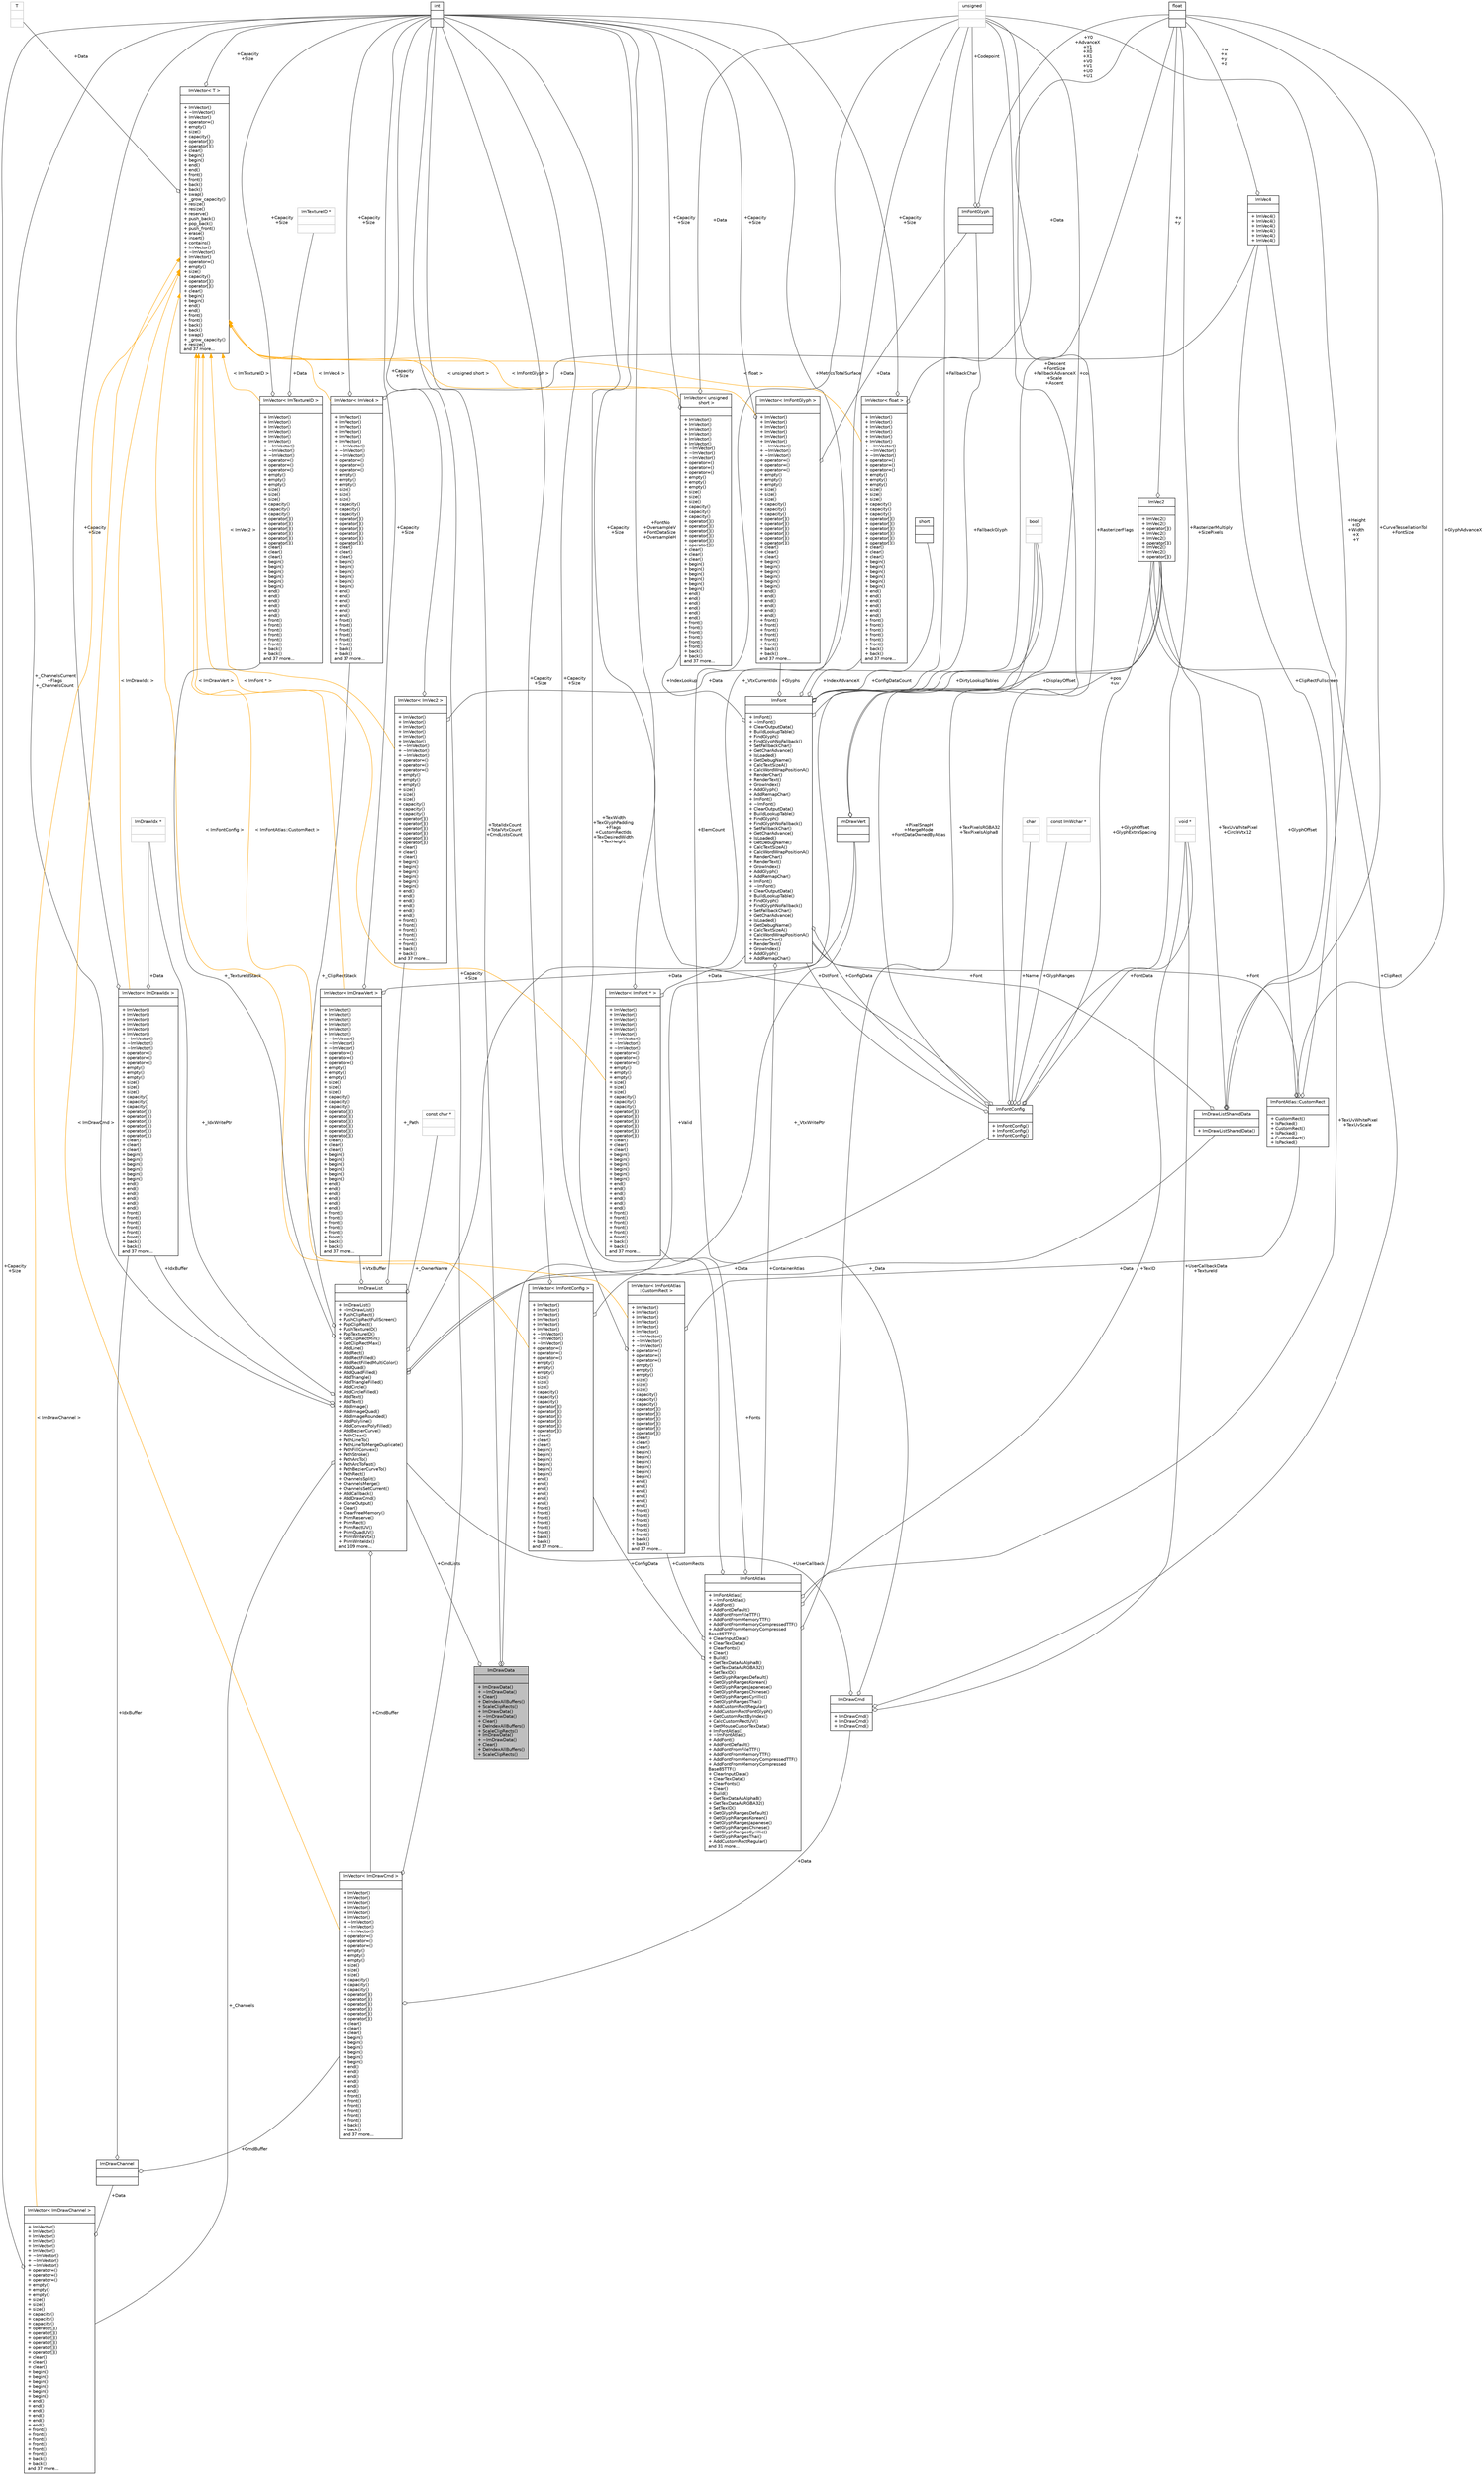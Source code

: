 digraph "ImDrawData"
{
 // INTERACTIVE_SVG=YES
  bgcolor="transparent";
  edge [fontname="Helvetica",fontsize="10",labelfontname="Helvetica",labelfontsize="10"];
  node [fontname="Helvetica",fontsize="10",shape=record];
  Node1 [label="{ImDrawData\n||+ ImDrawData()\l+ ~ImDrawData()\l+ Clear()\l+ DeIndexAllBuffers()\l+ ScaleClipRects()\l+ ImDrawData()\l+ ~ImDrawData()\l+ Clear()\l+ DeIndexAllBuffers()\l+ ScaleClipRects()\l+ ImDrawData()\l+ ~ImDrawData()\l+ Clear()\l+ DeIndexAllBuffers()\l+ ScaleClipRects()\l}",height=0.2,width=0.4,color="black", fillcolor="grey75", style="filled" fontcolor="black"];
  Node2 -> Node1 [color="grey25",fontsize="10",style="solid",label=" +TotalIdxCount\n+TotalVtxCount\n+CmdListsCount" ,arrowhead="odiamond",fontname="Helvetica"];
  Node2 [label="{int\n||}",height=0.2,width=0.4,color="black",URL="$d1/da0/classint.html"];
  Node3 -> Node1 [color="grey25",fontsize="10",style="solid",label=" +Valid" ,arrowhead="odiamond",fontname="Helvetica"];
  Node3 [label="{bool\n||}",height=0.2,width=0.4,color="grey75"];
  Node4 -> Node1 [color="grey25",fontsize="10",style="solid",label=" +CmdLists" ,arrowhead="odiamond",fontname="Helvetica"];
  Node4 [label="{ImDrawList\n||+ ImDrawList()\l+ ~ImDrawList()\l+ PushClipRect()\l+ PushClipRectFullScreen()\l+ PopClipRect()\l+ PushTextureID()\l+ PopTextureID()\l+ GetClipRectMin()\l+ GetClipRectMax()\l+ AddLine()\l+ AddRect()\l+ AddRectFilled()\l+ AddRectFilledMultiColor()\l+ AddQuad()\l+ AddQuadFilled()\l+ AddTriangle()\l+ AddTriangleFilled()\l+ AddCircle()\l+ AddCircleFilled()\l+ AddText()\l+ AddText()\l+ AddImage()\l+ AddImageQuad()\l+ AddImageRounded()\l+ AddPolyline()\l+ AddConvexPolyFilled()\l+ AddBezierCurve()\l+ PathClear()\l+ PathLineTo()\l+ PathLineToMergeDuplicate()\l+ PathFillConvex()\l+ PathStroke()\l+ PathArcTo()\l+ PathArcToFast()\l+ PathBezierCurveTo()\l+ PathRect()\l+ ChannelsSplit()\l+ ChannelsMerge()\l+ ChannelsSetCurrent()\l+ AddCallback()\l+ AddDrawCmd()\l+ CloneOutput()\l+ Clear()\l+ ClearFreeMemory()\l+ PrimReserve()\l+ PrimRect()\l+ PrimRectUV()\l+ PrimQuadUV()\l+ PrimWriteVtx()\l+ PrimWriteIdx()\land 109 more...\l}",height=0.2,width=0.4,color="black",URL="$d2/d31/structImDrawList.html"];
  Node5 -> Node4 [color="grey25",fontsize="10",style="solid",label=" +_ClipRectStack" ,arrowhead="odiamond",fontname="Helvetica"];
  Node5 [label="{ImVector\< ImVec4 \>\n||+ ImVector()\l+ ImVector()\l+ ImVector()\l+ ImVector()\l+ ImVector()\l+ ImVector()\l+ ~ImVector()\l+ ~ImVector()\l+ ~ImVector()\l+ operator=()\l+ operator=()\l+ operator=()\l+ empty()\l+ empty()\l+ empty()\l+ size()\l+ size()\l+ size()\l+ capacity()\l+ capacity()\l+ capacity()\l+ operator[]()\l+ operator[]()\l+ operator[]()\l+ operator[]()\l+ operator[]()\l+ operator[]()\l+ clear()\l+ clear()\l+ clear()\l+ begin()\l+ begin()\l+ begin()\l+ begin()\l+ begin()\l+ begin()\l+ end()\l+ end()\l+ end()\l+ end()\l+ end()\l+ end()\l+ front()\l+ front()\l+ front()\l+ front()\l+ front()\l+ front()\l+ back()\l+ back()\land 37 more...\l}",height=0.2,width=0.4,color="black",URL="$d3/d32/classImVector.html"];
  Node6 -> Node5 [color="grey25",fontsize="10",style="solid",label=" +Data" ,arrowhead="odiamond",fontname="Helvetica"];
  Node6 [label="{ImVec4\n||+ ImVec4()\l+ ImVec4()\l+ ImVec4()\l+ ImVec4()\l+ ImVec4()\l+ ImVec4()\l}",height=0.2,width=0.4,color="black",URL="$dc/dee/structImVec4.html"];
  Node7 -> Node6 [color="grey25",fontsize="10",style="solid",label=" +w\n+x\n+y\n+z" ,arrowhead="odiamond",fontname="Helvetica"];
  Node7 [label="{float\n||}",height=0.2,width=0.4,color="black",URL="$d4/dc3/classfloat.html"];
  Node2 -> Node5 [color="grey25",fontsize="10",style="solid",label=" +Capacity\n+Size" ,arrowhead="odiamond",fontname="Helvetica"];
  Node8 -> Node5 [dir="back",color="orange",fontsize="10",style="solid",label=" \< ImVec4 \>" ,fontname="Helvetica"];
  Node8 [label="{ImVector\< T \>\n||+ ImVector()\l+ ~ImVector()\l+ ImVector()\l+ operator=()\l+ empty()\l+ size()\l+ capacity()\l+ operator[]()\l+ operator[]()\l+ clear()\l+ begin()\l+ begin()\l+ end()\l+ end()\l+ front()\l+ front()\l+ back()\l+ back()\l+ swap()\l+ _grow_capacity()\l+ resize()\l+ resize()\l+ reserve()\l+ push_back()\l+ pop_back()\l+ push_front()\l+ erase()\l+ insert()\l+ contains()\l+ ImVector()\l+ ~ImVector()\l+ ImVector()\l+ operator=()\l+ empty()\l+ size()\l+ capacity()\l+ operator[]()\l+ operator[]()\l+ clear()\l+ begin()\l+ begin()\l+ end()\l+ end()\l+ front()\l+ front()\l+ back()\l+ back()\l+ swap()\l+ _grow_capacity()\l+ resize()\land 37 more...\l}",height=0.2,width=0.4,color="black",URL="$d3/d32/classImVector.html"];
  Node2 -> Node8 [color="grey25",fontsize="10",style="solid",label=" +Capacity\n+Size" ,arrowhead="odiamond",fontname="Helvetica"];
  Node9 -> Node8 [color="grey25",fontsize="10",style="solid",label=" +Data" ,arrowhead="odiamond",fontname="Helvetica"];
  Node9 [label="{T\n||}",height=0.2,width=0.4,color="grey75"];
  Node10 -> Node4 [color="grey25",fontsize="10",style="solid",label=" +_IdxWritePtr" ,arrowhead="odiamond",fontname="Helvetica"];
  Node10 [label="{ImDrawIdx *\n||}",height=0.2,width=0.4,color="grey75"];
  Node11 -> Node4 [color="grey25",fontsize="10",style="solid",label=" +VtxBuffer" ,arrowhead="odiamond",fontname="Helvetica"];
  Node11 [label="{ImVector\< ImDrawVert \>\n||+ ImVector()\l+ ImVector()\l+ ImVector()\l+ ImVector()\l+ ImVector()\l+ ImVector()\l+ ~ImVector()\l+ ~ImVector()\l+ ~ImVector()\l+ operator=()\l+ operator=()\l+ operator=()\l+ empty()\l+ empty()\l+ empty()\l+ size()\l+ size()\l+ size()\l+ capacity()\l+ capacity()\l+ capacity()\l+ operator[]()\l+ operator[]()\l+ operator[]()\l+ operator[]()\l+ operator[]()\l+ operator[]()\l+ clear()\l+ clear()\l+ clear()\l+ begin()\l+ begin()\l+ begin()\l+ begin()\l+ begin()\l+ begin()\l+ end()\l+ end()\l+ end()\l+ end()\l+ end()\l+ end()\l+ front()\l+ front()\l+ front()\l+ front()\l+ front()\l+ front()\l+ back()\l+ back()\land 37 more...\l}",height=0.2,width=0.4,color="black",URL="$d3/d32/classImVector.html"];
  Node2 -> Node11 [color="grey25",fontsize="10",style="solid",label=" +Capacity\n+Size" ,arrowhead="odiamond",fontname="Helvetica"];
  Node12 -> Node11 [color="grey25",fontsize="10",style="solid",label=" +Data" ,arrowhead="odiamond",fontname="Helvetica"];
  Node12 [label="{ImDrawVert\n||}",height=0.2,width=0.4,color="black",URL="$d3/dfa/structImDrawVert.html"];
  Node13 -> Node12 [color="grey25",fontsize="10",style="solid",label=" +pos\n+uv" ,arrowhead="odiamond",fontname="Helvetica"];
  Node13 [label="{ImVec2\n||+ ImVec2()\l+ ImVec2()\l+ operator[]()\l+ ImVec2()\l+ ImVec2()\l+ operator[]()\l+ ImVec2()\l+ ImVec2()\l+ operator[]()\l}",height=0.2,width=0.4,color="black",URL="$d3/dc2/structImVec2.html"];
  Node7 -> Node13 [color="grey25",fontsize="10",style="solid",label=" +x\n+y" ,arrowhead="odiamond",fontname="Helvetica"];
  Node14 -> Node12 [color="grey25",fontsize="10",style="solid",label=" +col" ,arrowhead="odiamond",fontname="Helvetica"];
  Node14 [label="{unsigned\n||}",height=0.2,width=0.4,color="grey75"];
  Node8 -> Node11 [dir="back",color="orange",fontsize="10",style="solid",label=" \< ImDrawVert \>" ,fontname="Helvetica"];
  Node15 -> Node4 [color="grey25",fontsize="10",style="solid",label=" +_Channels" ,arrowhead="odiamond",fontname="Helvetica"];
  Node15 [label="{ImVector\< ImDrawChannel \>\n||+ ImVector()\l+ ImVector()\l+ ImVector()\l+ ImVector()\l+ ImVector()\l+ ImVector()\l+ ~ImVector()\l+ ~ImVector()\l+ ~ImVector()\l+ operator=()\l+ operator=()\l+ operator=()\l+ empty()\l+ empty()\l+ empty()\l+ size()\l+ size()\l+ size()\l+ capacity()\l+ capacity()\l+ capacity()\l+ operator[]()\l+ operator[]()\l+ operator[]()\l+ operator[]()\l+ operator[]()\l+ operator[]()\l+ clear()\l+ clear()\l+ clear()\l+ begin()\l+ begin()\l+ begin()\l+ begin()\l+ begin()\l+ begin()\l+ end()\l+ end()\l+ end()\l+ end()\l+ end()\l+ end()\l+ front()\l+ front()\l+ front()\l+ front()\l+ front()\l+ front()\l+ back()\l+ back()\land 37 more...\l}",height=0.2,width=0.4,color="black",URL="$d3/d32/classImVector.html"];
  Node2 -> Node15 [color="grey25",fontsize="10",style="solid",label=" +Capacity\n+Size" ,arrowhead="odiamond",fontname="Helvetica"];
  Node16 -> Node15 [color="grey25",fontsize="10",style="solid",label=" +Data" ,arrowhead="odiamond",fontname="Helvetica"];
  Node16 [label="{ImDrawChannel\n||}",height=0.2,width=0.4,color="black",URL="$d7/d3a/structImDrawChannel.html"];
  Node17 -> Node16 [color="grey25",fontsize="10",style="solid",label=" +CmdBuffer" ,arrowhead="odiamond",fontname="Helvetica"];
  Node17 [label="{ImVector\< ImDrawCmd \>\n||+ ImVector()\l+ ImVector()\l+ ImVector()\l+ ImVector()\l+ ImVector()\l+ ImVector()\l+ ~ImVector()\l+ ~ImVector()\l+ ~ImVector()\l+ operator=()\l+ operator=()\l+ operator=()\l+ empty()\l+ empty()\l+ empty()\l+ size()\l+ size()\l+ size()\l+ capacity()\l+ capacity()\l+ capacity()\l+ operator[]()\l+ operator[]()\l+ operator[]()\l+ operator[]()\l+ operator[]()\l+ operator[]()\l+ clear()\l+ clear()\l+ clear()\l+ begin()\l+ begin()\l+ begin()\l+ begin()\l+ begin()\l+ begin()\l+ end()\l+ end()\l+ end()\l+ end()\l+ end()\l+ end()\l+ front()\l+ front()\l+ front()\l+ front()\l+ front()\l+ front()\l+ back()\l+ back()\land 37 more...\l}",height=0.2,width=0.4,color="black",URL="$d3/d32/classImVector.html"];
  Node18 -> Node17 [color="grey25",fontsize="10",style="solid",label=" +Data" ,arrowhead="odiamond",fontname="Helvetica"];
  Node18 [label="{ImDrawCmd\n||+ ImDrawCmd()\l+ ImDrawCmd()\l+ ImDrawCmd()\l}",height=0.2,width=0.4,color="black",URL="$d9/de6/structImDrawCmd.html"];
  Node6 -> Node18 [color="grey25",fontsize="10",style="solid",label=" +ClipRect" ,arrowhead="odiamond",fontname="Helvetica"];
  Node14 -> Node18 [color="grey25",fontsize="10",style="solid",label=" +ElemCount" ,arrowhead="odiamond",fontname="Helvetica"];
  Node19 -> Node18 [color="grey25",fontsize="10",style="solid",label=" +UserCallbackData\n+TextureId" ,arrowhead="odiamond",fontname="Helvetica"];
  Node19 [label="{void *\n||}",height=0.2,width=0.4,color="grey75"];
  Node4 -> Node18 [color="grey25",fontsize="10",style="solid",label=" +UserCallback" ,arrowhead="odiamond",fontname="Helvetica"];
  Node2 -> Node17 [color="grey25",fontsize="10",style="solid",label=" +Capacity\n+Size" ,arrowhead="odiamond",fontname="Helvetica"];
  Node8 -> Node17 [dir="back",color="orange",fontsize="10",style="solid",label=" \< ImDrawCmd \>" ,fontname="Helvetica"];
  Node20 -> Node16 [color="grey25",fontsize="10",style="solid",label=" +IdxBuffer" ,arrowhead="odiamond",fontname="Helvetica"];
  Node20 [label="{ImVector\< ImDrawIdx \>\n||+ ImVector()\l+ ImVector()\l+ ImVector()\l+ ImVector()\l+ ImVector()\l+ ImVector()\l+ ~ImVector()\l+ ~ImVector()\l+ ~ImVector()\l+ operator=()\l+ operator=()\l+ operator=()\l+ empty()\l+ empty()\l+ empty()\l+ size()\l+ size()\l+ size()\l+ capacity()\l+ capacity()\l+ capacity()\l+ operator[]()\l+ operator[]()\l+ operator[]()\l+ operator[]()\l+ operator[]()\l+ operator[]()\l+ clear()\l+ clear()\l+ clear()\l+ begin()\l+ begin()\l+ begin()\l+ begin()\l+ begin()\l+ begin()\l+ end()\l+ end()\l+ end()\l+ end()\l+ end()\l+ end()\l+ front()\l+ front()\l+ front()\l+ front()\l+ front()\l+ front()\l+ back()\l+ back()\land 37 more...\l}",height=0.2,width=0.4,color="black",URL="$d3/d32/classImVector.html"];
  Node10 -> Node20 [color="grey25",fontsize="10",style="solid",label=" +Data" ,arrowhead="odiamond",fontname="Helvetica"];
  Node2 -> Node20 [color="grey25",fontsize="10",style="solid",label=" +Capacity\n+Size" ,arrowhead="odiamond",fontname="Helvetica"];
  Node8 -> Node20 [dir="back",color="orange",fontsize="10",style="solid",label=" \< ImDrawIdx \>" ,fontname="Helvetica"];
  Node8 -> Node15 [dir="back",color="orange",fontsize="10",style="solid",label=" \< ImDrawChannel \>" ,fontname="Helvetica"];
  Node21 -> Node4 [color="grey25",fontsize="10",style="solid",label=" +_Path" ,arrowhead="odiamond",fontname="Helvetica"];
  Node21 [label="{ImVector\< ImVec2 \>\n||+ ImVector()\l+ ImVector()\l+ ImVector()\l+ ImVector()\l+ ImVector()\l+ ImVector()\l+ ~ImVector()\l+ ~ImVector()\l+ ~ImVector()\l+ operator=()\l+ operator=()\l+ operator=()\l+ empty()\l+ empty()\l+ empty()\l+ size()\l+ size()\l+ size()\l+ capacity()\l+ capacity()\l+ capacity()\l+ operator[]()\l+ operator[]()\l+ operator[]()\l+ operator[]()\l+ operator[]()\l+ operator[]()\l+ clear()\l+ clear()\l+ clear()\l+ begin()\l+ begin()\l+ begin()\l+ begin()\l+ begin()\l+ begin()\l+ end()\l+ end()\l+ end()\l+ end()\l+ end()\l+ end()\l+ front()\l+ front()\l+ front()\l+ front()\l+ front()\l+ front()\l+ back()\l+ back()\land 37 more...\l}",height=0.2,width=0.4,color="black",URL="$d3/d32/classImVector.html"];
  Node13 -> Node21 [color="grey25",fontsize="10",style="solid",label=" +Data" ,arrowhead="odiamond",fontname="Helvetica"];
  Node2 -> Node21 [color="grey25",fontsize="10",style="solid",label=" +Capacity\n+Size" ,arrowhead="odiamond",fontname="Helvetica"];
  Node8 -> Node21 [dir="back",color="orange",fontsize="10",style="solid",label=" \< ImVec2 \>" ,fontname="Helvetica"];
  Node22 -> Node4 [color="grey25",fontsize="10",style="solid",label=" +_Data" ,arrowhead="odiamond",fontname="Helvetica"];
  Node22 [label="{ImDrawListSharedData\n||+ ImDrawListSharedData()\l}",height=0.2,width=0.4,color="black",URL="$d2/d89/structImDrawListSharedData.html"];
  Node13 -> Node22 [color="grey25",fontsize="10",style="solid",label=" +TexUvWhitePixel\n+CircleVtx12" ,arrowhead="odiamond",fontname="Helvetica"];
  Node6 -> Node22 [color="grey25",fontsize="10",style="solid",label=" +ClipRectFullscreen" ,arrowhead="odiamond",fontname="Helvetica"];
  Node7 -> Node22 [color="grey25",fontsize="10",style="solid",label=" +CurveTessellationTol\n+FontSize" ,arrowhead="odiamond",fontname="Helvetica"];
  Node23 -> Node22 [color="grey25",fontsize="10",style="solid",label=" +Font" ,arrowhead="odiamond",fontname="Helvetica"];
  Node23 [label="{ImFont\n||+ ImFont()\l+ ~ImFont()\l+ ClearOutputData()\l+ BuildLookupTable()\l+ FindGlyph()\l+ FindGlyphNoFallback()\l+ SetFallbackChar()\l+ GetCharAdvance()\l+ IsLoaded()\l+ GetDebugName()\l+ CalcTextSizeA()\l+ CalcWordWrapPositionA()\l+ RenderChar()\l+ RenderText()\l+ GrowIndex()\l+ AddGlyph()\l+ AddRemapChar()\l+ ImFont()\l+ ~ImFont()\l+ ClearOutputData()\l+ BuildLookupTable()\l+ FindGlyph()\l+ FindGlyphNoFallback()\l+ SetFallbackChar()\l+ GetCharAdvance()\l+ IsLoaded()\l+ GetDebugName()\l+ CalcTextSizeA()\l+ CalcWordWrapPositionA()\l+ RenderChar()\l+ RenderText()\l+ GrowIndex()\l+ AddGlyph()\l+ AddRemapChar()\l+ ImFont()\l+ ~ImFont()\l+ ClearOutputData()\l+ BuildLookupTable()\l+ FindGlyph()\l+ FindGlyphNoFallback()\l+ SetFallbackChar()\l+ GetCharAdvance()\l+ IsLoaded()\l+ GetDebugName()\l+ CalcTextSizeA()\l+ CalcWordWrapPositionA()\l+ RenderChar()\l+ RenderText()\l+ GrowIndex()\l+ AddGlyph()\l+ AddRemapChar()\l}",height=0.2,width=0.4,color="black",URL="$dd/d61/structImFont.html"];
  Node24 -> Node23 [color="grey25",fontsize="10",style="solid",label=" +Glyphs" ,arrowhead="odiamond",fontname="Helvetica"];
  Node24 [label="{ImVector\< ImFontGlyph \>\n||+ ImVector()\l+ ImVector()\l+ ImVector()\l+ ImVector()\l+ ImVector()\l+ ImVector()\l+ ~ImVector()\l+ ~ImVector()\l+ ~ImVector()\l+ operator=()\l+ operator=()\l+ operator=()\l+ empty()\l+ empty()\l+ empty()\l+ size()\l+ size()\l+ size()\l+ capacity()\l+ capacity()\l+ capacity()\l+ operator[]()\l+ operator[]()\l+ operator[]()\l+ operator[]()\l+ operator[]()\l+ operator[]()\l+ clear()\l+ clear()\l+ clear()\l+ begin()\l+ begin()\l+ begin()\l+ begin()\l+ begin()\l+ begin()\l+ end()\l+ end()\l+ end()\l+ end()\l+ end()\l+ end()\l+ front()\l+ front()\l+ front()\l+ front()\l+ front()\l+ front()\l+ back()\l+ back()\land 37 more...\l}",height=0.2,width=0.4,color="black",URL="$d3/d32/classImVector.html"];
  Node25 -> Node24 [color="grey25",fontsize="10",style="solid",label=" +Data" ,arrowhead="odiamond",fontname="Helvetica"];
  Node25 [label="{ImFontGlyph\n||}",height=0.2,width=0.4,color="black",URL="$d3/db9/structImFontGlyph.html"];
  Node7 -> Node25 [color="grey25",fontsize="10",style="solid",label=" +Y0\n+AdvanceX\n+Y1\n+X0\n+X1\n+V0\n+V1\n+U0\n+U1" ,arrowhead="odiamond",fontname="Helvetica"];
  Node14 -> Node25 [color="grey25",fontsize="10",style="solid",label=" +Codepoint" ,arrowhead="odiamond",fontname="Helvetica"];
  Node2 -> Node24 [color="grey25",fontsize="10",style="solid",label=" +Capacity\n+Size" ,arrowhead="odiamond",fontname="Helvetica"];
  Node8 -> Node24 [dir="back",color="orange",fontsize="10",style="solid",label=" \< ImFontGlyph \>" ,fontname="Helvetica"];
  Node13 -> Node23 [color="grey25",fontsize="10",style="solid",label=" +DisplayOffset" ,arrowhead="odiamond",fontname="Helvetica"];
  Node26 -> Node23 [color="grey25",fontsize="10",style="solid",label=" +IndexLookup" ,arrowhead="odiamond",fontname="Helvetica"];
  Node26 [label="{ImVector\< unsigned\l short \>\n||+ ImVector()\l+ ImVector()\l+ ImVector()\l+ ImVector()\l+ ImVector()\l+ ImVector()\l+ ~ImVector()\l+ ~ImVector()\l+ ~ImVector()\l+ operator=()\l+ operator=()\l+ operator=()\l+ empty()\l+ empty()\l+ empty()\l+ size()\l+ size()\l+ size()\l+ capacity()\l+ capacity()\l+ capacity()\l+ operator[]()\l+ operator[]()\l+ operator[]()\l+ operator[]()\l+ operator[]()\l+ operator[]()\l+ clear()\l+ clear()\l+ clear()\l+ begin()\l+ begin()\l+ begin()\l+ begin()\l+ begin()\l+ begin()\l+ end()\l+ end()\l+ end()\l+ end()\l+ end()\l+ end()\l+ front()\l+ front()\l+ front()\l+ front()\l+ front()\l+ front()\l+ back()\l+ back()\land 37 more...\l}",height=0.2,width=0.4,color="black",URL="$d3/d32/classImVector.html"];
  Node2 -> Node26 [color="grey25",fontsize="10",style="solid",label=" +Capacity\n+Size" ,arrowhead="odiamond",fontname="Helvetica"];
  Node14 -> Node26 [color="grey25",fontsize="10",style="solid",label=" +Data" ,arrowhead="odiamond",fontname="Helvetica"];
  Node8 -> Node26 [dir="back",color="orange",fontsize="10",style="solid",label=" \< unsigned short \>" ,fontname="Helvetica"];
  Node27 -> Node23 [color="grey25",fontsize="10",style="solid",label=" +ConfigDataCount" ,arrowhead="odiamond",fontname="Helvetica"];
  Node27 [label="{short\n||}",height=0.2,width=0.4,color="black",URL="$dc/d10/classshort.html"];
  Node7 -> Node23 [color="grey25",fontsize="10",style="solid",label=" +Descent\n+FontSize\n+FallbackAdvanceX\n+Scale\n+Ascent" ,arrowhead="odiamond",fontname="Helvetica"];
  Node28 -> Node23 [color="grey25",fontsize="10",style="solid",label=" +ConfigData" ,arrowhead="odiamond",fontname="Helvetica"];
  Node28 [label="{ImFontConfig\n||+ ImFontConfig()\l+ ImFontConfig()\l+ ImFontConfig()\l}",height=0.2,width=0.4,color="black",URL="$df/d67/structImFontConfig.html"];
  Node13 -> Node28 [color="grey25",fontsize="10",style="solid",label=" +GlyphOffset\n+GlyphExtraSpacing" ,arrowhead="odiamond",fontname="Helvetica"];
  Node29 -> Node28 [color="grey25",fontsize="10",style="solid",label=" +Name" ,arrowhead="odiamond",fontname="Helvetica"];
  Node29 [label="{char\n||}",height=0.2,width=0.4,color="grey75"];
  Node7 -> Node28 [color="grey25",fontsize="10",style="solid",label=" +RasterizerMultiply\n+SizePixels" ,arrowhead="odiamond",fontname="Helvetica"];
  Node30 -> Node28 [color="grey25",fontsize="10",style="solid",label=" +GlyphRanges" ,arrowhead="odiamond",fontname="Helvetica"];
  Node30 [label="{const ImWchar *\n||}",height=0.2,width=0.4,color="grey75"];
  Node2 -> Node28 [color="grey25",fontsize="10",style="solid",label=" +FontNo\n+OversampleV\n+FontDataSize\n+OversampleH" ,arrowhead="odiamond",fontname="Helvetica"];
  Node3 -> Node28 [color="grey25",fontsize="10",style="solid",label=" +PixelSnapH\n+MergeMode\n+FontDataOwnedByAtlas" ,arrowhead="odiamond",fontname="Helvetica"];
  Node14 -> Node28 [color="grey25",fontsize="10",style="solid",label=" +RasterizerFlags" ,arrowhead="odiamond",fontname="Helvetica"];
  Node23 -> Node28 [color="grey25",fontsize="10",style="solid",label=" +DstFont" ,arrowhead="odiamond",fontname="Helvetica"];
  Node19 -> Node28 [color="grey25",fontsize="10",style="solid",label=" +FontData" ,arrowhead="odiamond",fontname="Helvetica"];
  Node25 -> Node23 [color="grey25",fontsize="10",style="solid",label=" +FallbackGlyph" ,arrowhead="odiamond",fontname="Helvetica"];
  Node2 -> Node23 [color="grey25",fontsize="10",style="solid",label=" +MetricsTotalSurface" ,arrowhead="odiamond",fontname="Helvetica"];
  Node31 -> Node23 [color="grey25",fontsize="10",style="solid",label=" +ContainerAtlas" ,arrowhead="odiamond",fontname="Helvetica"];
  Node31 [label="{ImFontAtlas\n||+ ImFontAtlas()\l+ ~ImFontAtlas()\l+ AddFont()\l+ AddFontDefault()\l+ AddFontFromFileTTF()\l+ AddFontFromMemoryTTF()\l+ AddFontFromMemoryCompressedTTF()\l+ AddFontFromMemoryCompressed\lBase85TTF()\l+ ClearInputData()\l+ ClearTexData()\l+ ClearFonts()\l+ Clear()\l+ Build()\l+ GetTexDataAsAlpha8()\l+ GetTexDataAsRGBA32()\l+ SetTexID()\l+ GetGlyphRangesDefault()\l+ GetGlyphRangesKorean()\l+ GetGlyphRangesJapanese()\l+ GetGlyphRangesChinese()\l+ GetGlyphRangesCyrillic()\l+ GetGlyphRangesThai()\l+ AddCustomRectRegular()\l+ AddCustomRectFontGlyph()\l+ GetCustomRectByIndex()\l+ CalcCustomRectUV()\l+ GetMouseCursorTexData()\l+ ImFontAtlas()\l+ ~ImFontAtlas()\l+ AddFont()\l+ AddFontDefault()\l+ AddFontFromFileTTF()\l+ AddFontFromMemoryTTF()\l+ AddFontFromMemoryCompressedTTF()\l+ AddFontFromMemoryCompressed\lBase85TTF()\l+ ClearInputData()\l+ ClearTexData()\l+ ClearFonts()\l+ Clear()\l+ Build()\l+ GetTexDataAsAlpha8()\l+ GetTexDataAsRGBA32()\l+ SetTexID()\l+ GetGlyphRangesDefault()\l+ GetGlyphRangesKorean()\l+ GetGlyphRangesJapanese()\l+ GetGlyphRangesChinese()\l+ GetGlyphRangesCyrillic()\l+ GetGlyphRangesThai()\l+ AddCustomRectRegular()\land 31 more...\l}",height=0.2,width=0.4,color="black",URL="$dc/d21/structImFontAtlas.html"];
  Node32 -> Node31 [color="grey25",fontsize="10",style="solid",label=" +Fonts" ,arrowhead="odiamond",fontname="Helvetica"];
  Node32 [label="{ImVector\< ImFont * \>\n||+ ImVector()\l+ ImVector()\l+ ImVector()\l+ ImVector()\l+ ImVector()\l+ ImVector()\l+ ~ImVector()\l+ ~ImVector()\l+ ~ImVector()\l+ operator=()\l+ operator=()\l+ operator=()\l+ empty()\l+ empty()\l+ empty()\l+ size()\l+ size()\l+ size()\l+ capacity()\l+ capacity()\l+ capacity()\l+ operator[]()\l+ operator[]()\l+ operator[]()\l+ operator[]()\l+ operator[]()\l+ operator[]()\l+ clear()\l+ clear()\l+ clear()\l+ begin()\l+ begin()\l+ begin()\l+ begin()\l+ begin()\l+ begin()\l+ end()\l+ end()\l+ end()\l+ end()\l+ end()\l+ end()\l+ front()\l+ front()\l+ front()\l+ front()\l+ front()\l+ front()\l+ back()\l+ back()\land 37 more...\l}",height=0.2,width=0.4,color="black",URL="$d3/d32/classImVector.html"];
  Node2 -> Node32 [color="grey25",fontsize="10",style="solid",label=" +Capacity\n+Size" ,arrowhead="odiamond",fontname="Helvetica"];
  Node23 -> Node32 [color="grey25",fontsize="10",style="solid",label=" +Data" ,arrowhead="odiamond",fontname="Helvetica"];
  Node8 -> Node32 [dir="back",color="orange",fontsize="10",style="solid",label=" \< ImFont * \>" ,fontname="Helvetica"];
  Node13 -> Node31 [color="grey25",fontsize="10",style="solid",label=" +TexUvWhitePixel\n+TexUvScale" ,arrowhead="odiamond",fontname="Helvetica"];
  Node2 -> Node31 [color="grey25",fontsize="10",style="solid",label=" +TexWidth\n+TexGlyphPadding\n+Flags\n+CustomRectIds\n+TexDesiredWidth\n+TexHeight" ,arrowhead="odiamond",fontname="Helvetica"];
  Node33 -> Node31 [color="grey25",fontsize="10",style="solid",label=" +ConfigData" ,arrowhead="odiamond",fontname="Helvetica"];
  Node33 [label="{ImVector\< ImFontConfig \>\n||+ ImVector()\l+ ImVector()\l+ ImVector()\l+ ImVector()\l+ ImVector()\l+ ImVector()\l+ ~ImVector()\l+ ~ImVector()\l+ ~ImVector()\l+ operator=()\l+ operator=()\l+ operator=()\l+ empty()\l+ empty()\l+ empty()\l+ size()\l+ size()\l+ size()\l+ capacity()\l+ capacity()\l+ capacity()\l+ operator[]()\l+ operator[]()\l+ operator[]()\l+ operator[]()\l+ operator[]()\l+ operator[]()\l+ clear()\l+ clear()\l+ clear()\l+ begin()\l+ begin()\l+ begin()\l+ begin()\l+ begin()\l+ begin()\l+ end()\l+ end()\l+ end()\l+ end()\l+ end()\l+ end()\l+ front()\l+ front()\l+ front()\l+ front()\l+ front()\l+ front()\l+ back()\l+ back()\land 37 more...\l}",height=0.2,width=0.4,color="black",URL="$d3/d32/classImVector.html"];
  Node28 -> Node33 [color="grey25",fontsize="10",style="solid",label=" +Data" ,arrowhead="odiamond",fontname="Helvetica"];
  Node2 -> Node33 [color="grey25",fontsize="10",style="solid",label=" +Capacity\n+Size" ,arrowhead="odiamond",fontname="Helvetica"];
  Node8 -> Node33 [dir="back",color="orange",fontsize="10",style="solid",label=" \< ImFontConfig \>" ,fontname="Helvetica"];
  Node34 -> Node31 [color="grey25",fontsize="10",style="solid",label=" +CustomRects" ,arrowhead="odiamond",fontname="Helvetica"];
  Node34 [label="{ImVector\< ImFontAtlas\l::CustomRect \>\n||+ ImVector()\l+ ImVector()\l+ ImVector()\l+ ImVector()\l+ ImVector()\l+ ImVector()\l+ ~ImVector()\l+ ~ImVector()\l+ ~ImVector()\l+ operator=()\l+ operator=()\l+ operator=()\l+ empty()\l+ empty()\l+ empty()\l+ size()\l+ size()\l+ size()\l+ capacity()\l+ capacity()\l+ capacity()\l+ operator[]()\l+ operator[]()\l+ operator[]()\l+ operator[]()\l+ operator[]()\l+ operator[]()\l+ clear()\l+ clear()\l+ clear()\l+ begin()\l+ begin()\l+ begin()\l+ begin()\l+ begin()\l+ begin()\l+ end()\l+ end()\l+ end()\l+ end()\l+ end()\l+ end()\l+ front()\l+ front()\l+ front()\l+ front()\l+ front()\l+ front()\l+ back()\l+ back()\land 37 more...\l}",height=0.2,width=0.4,color="black",URL="$d3/d32/classImVector.html"];
  Node35 -> Node34 [color="grey25",fontsize="10",style="solid",label=" +Data" ,arrowhead="odiamond",fontname="Helvetica"];
  Node35 [label="{ImFontAtlas::CustomRect\n||+ CustomRect()\l+ IsPacked()\l+ CustomRect()\l+ IsPacked()\l+ CustomRect()\l+ IsPacked()\l}",height=0.2,width=0.4,color="black",URL="$dc/d59/structImFontAtlas_1_1CustomRect.html"];
  Node13 -> Node35 [color="grey25",fontsize="10",style="solid",label=" +GlyphOffset" ,arrowhead="odiamond",fontname="Helvetica"];
  Node7 -> Node35 [color="grey25",fontsize="10",style="solid",label=" +GlyphAdvanceX" ,arrowhead="odiamond",fontname="Helvetica"];
  Node14 -> Node35 [color="grey25",fontsize="10",style="solid",label=" +Height\n+ID\n+Width\n+X\n+Y" ,arrowhead="odiamond",fontname="Helvetica"];
  Node23 -> Node35 [color="grey25",fontsize="10",style="solid",label=" +Font" ,arrowhead="odiamond",fontname="Helvetica"];
  Node2 -> Node34 [color="grey25",fontsize="10",style="solid",label=" +Capacity\n+Size" ,arrowhead="odiamond",fontname="Helvetica"];
  Node8 -> Node34 [dir="back",color="orange",fontsize="10",style="solid",label=" \< ImFontAtlas::CustomRect \>" ,fontname="Helvetica"];
  Node14 -> Node31 [color="grey25",fontsize="10",style="solid",label=" +TexPixelsRGBA32\n+TexPixelsAlpha8" ,arrowhead="odiamond",fontname="Helvetica"];
  Node19 -> Node31 [color="grey25",fontsize="10",style="solid",label=" +TexID" ,arrowhead="odiamond",fontname="Helvetica"];
  Node3 -> Node23 [color="grey25",fontsize="10",style="solid",label=" +DirtyLookupTables" ,arrowhead="odiamond",fontname="Helvetica"];
  Node14 -> Node23 [color="grey25",fontsize="10",style="solid",label=" +FallbackChar" ,arrowhead="odiamond",fontname="Helvetica"];
  Node36 -> Node23 [color="grey25",fontsize="10",style="solid",label=" +IndexAdvanceX" ,arrowhead="odiamond",fontname="Helvetica"];
  Node36 [label="{ImVector\< float \>\n||+ ImVector()\l+ ImVector()\l+ ImVector()\l+ ImVector()\l+ ImVector()\l+ ImVector()\l+ ~ImVector()\l+ ~ImVector()\l+ ~ImVector()\l+ operator=()\l+ operator=()\l+ operator=()\l+ empty()\l+ empty()\l+ empty()\l+ size()\l+ size()\l+ size()\l+ capacity()\l+ capacity()\l+ capacity()\l+ operator[]()\l+ operator[]()\l+ operator[]()\l+ operator[]()\l+ operator[]()\l+ operator[]()\l+ clear()\l+ clear()\l+ clear()\l+ begin()\l+ begin()\l+ begin()\l+ begin()\l+ begin()\l+ begin()\l+ end()\l+ end()\l+ end()\l+ end()\l+ end()\l+ end()\l+ front()\l+ front()\l+ front()\l+ front()\l+ front()\l+ front()\l+ back()\l+ back()\land 37 more...\l}",height=0.2,width=0.4,color="black",URL="$d3/d32/classImVector.html"];
  Node7 -> Node36 [color="grey25",fontsize="10",style="solid",label=" +Data" ,arrowhead="odiamond",fontname="Helvetica"];
  Node2 -> Node36 [color="grey25",fontsize="10",style="solid",label=" +Capacity\n+Size" ,arrowhead="odiamond",fontname="Helvetica"];
  Node8 -> Node36 [dir="back",color="orange",fontsize="10",style="solid",label=" \< float \>" ,fontname="Helvetica"];
  Node2 -> Node4 [color="grey25",fontsize="10",style="solid",label=" +_ChannelsCurrent\n+Flags\n+_ChannelsCount" ,arrowhead="odiamond",fontname="Helvetica"];
  Node12 -> Node4 [color="grey25",fontsize="10",style="solid",label=" +_VtxWritePtr" ,arrowhead="odiamond",fontname="Helvetica"];
  Node37 -> Node4 [color="grey25",fontsize="10",style="solid",label=" +_OwnerName" ,arrowhead="odiamond",fontname="Helvetica"];
  Node37 [label="{const char *\n||}",height=0.2,width=0.4,color="grey75"];
  Node17 -> Node4 [color="grey25",fontsize="10",style="solid",label=" +CmdBuffer" ,arrowhead="odiamond",fontname="Helvetica"];
  Node14 -> Node4 [color="grey25",fontsize="10",style="solid",label=" +_VtxCurrentIdx" ,arrowhead="odiamond",fontname="Helvetica"];
  Node20 -> Node4 [color="grey25",fontsize="10",style="solid",label=" +IdxBuffer" ,arrowhead="odiamond",fontname="Helvetica"];
  Node38 -> Node4 [color="grey25",fontsize="10",style="solid",label=" +_TextureIdStack" ,arrowhead="odiamond",fontname="Helvetica"];
  Node38 [label="{ImVector\< ImTextureID \>\n||+ ImVector()\l+ ImVector()\l+ ImVector()\l+ ImVector()\l+ ImVector()\l+ ImVector()\l+ ~ImVector()\l+ ~ImVector()\l+ ~ImVector()\l+ operator=()\l+ operator=()\l+ operator=()\l+ empty()\l+ empty()\l+ empty()\l+ size()\l+ size()\l+ size()\l+ capacity()\l+ capacity()\l+ capacity()\l+ operator[]()\l+ operator[]()\l+ operator[]()\l+ operator[]()\l+ operator[]()\l+ operator[]()\l+ clear()\l+ clear()\l+ clear()\l+ begin()\l+ begin()\l+ begin()\l+ begin()\l+ begin()\l+ begin()\l+ end()\l+ end()\l+ end()\l+ end()\l+ end()\l+ end()\l+ front()\l+ front()\l+ front()\l+ front()\l+ front()\l+ front()\l+ back()\l+ back()\land 37 more...\l}",height=0.2,width=0.4,color="black",URL="$d3/d32/classImVector.html"];
  Node2 -> Node38 [color="grey25",fontsize="10",style="solid",label=" +Capacity\n+Size" ,arrowhead="odiamond",fontname="Helvetica"];
  Node39 -> Node38 [color="grey25",fontsize="10",style="solid",label=" +Data" ,arrowhead="odiamond",fontname="Helvetica"];
  Node39 [label="{ImTextureID *\n||}",height=0.2,width=0.4,color="grey75"];
  Node8 -> Node38 [dir="back",color="orange",fontsize="10",style="solid",label=" \< ImTextureID \>" ,fontname="Helvetica"];
}
